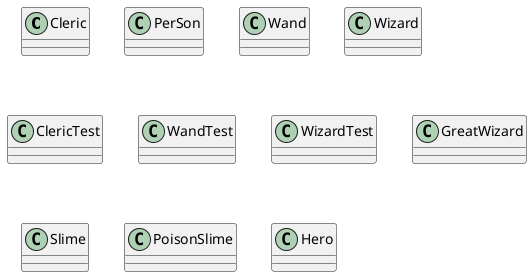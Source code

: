 @startuml
'https://plantuml.com/class-diagram

scale 1

class Cleric{
}
class PerSon{
}
class Wand{
}
class Wizard{
}
class ClericTest{
}
class WandTest{
}
class WizardTest{
}
class GreatWizard{
}
class Slime{
}
class PoisonSlime{
}
class Hero{
}


@enduml